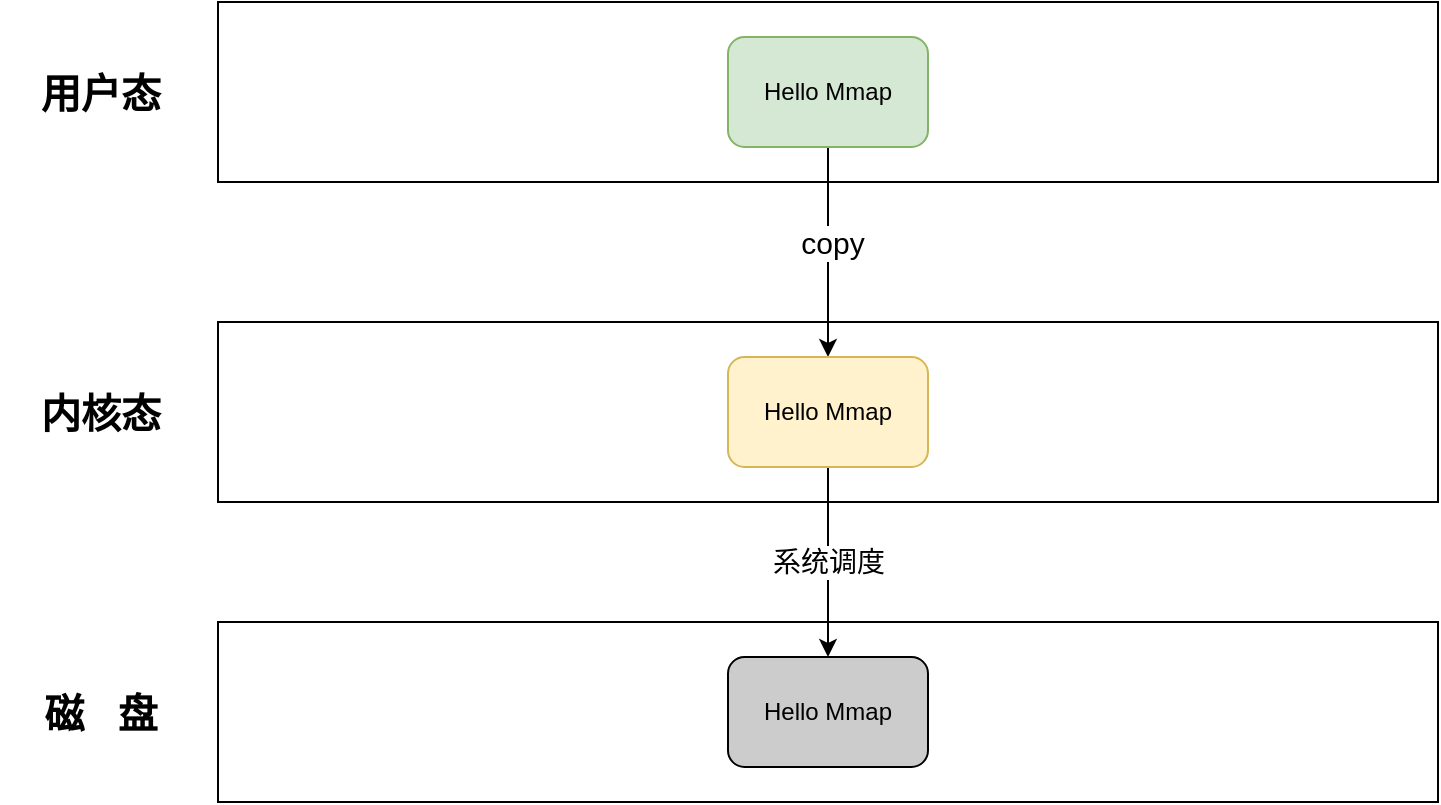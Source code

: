 <mxfile version="13.6.3" type="github">
  <diagram id="vslZhce6Klsg4J_S0lZ4" name="Page-1">
    <mxGraphModel dx="1298" dy="762" grid="1" gridSize="10" guides="1" tooltips="1" connect="1" arrows="1" fold="1" page="1" pageScale="1" pageWidth="827" pageHeight="1169" math="0" shadow="0">
      <root>
        <mxCell id="0" />
        <mxCell id="1" parent="0" />
        <mxCell id="vvAS3Bj70sWV_6ggNeVX-18" value="" style="rounded=0;whiteSpace=wrap;html=1;sketch=0;" vertex="1" parent="1">
          <mxGeometry x="159" y="380" width="610" height="90" as="geometry" />
        </mxCell>
        <mxCell id="LHr2sBKM0kDGiqUmLX_8-3" value="" style="rounded=0;whiteSpace=wrap;html=1;sketch=0;" parent="1" vertex="1">
          <mxGeometry x="159" y="70" width="610" height="90" as="geometry" />
        </mxCell>
        <mxCell id="vvAS3Bj70sWV_6ggNeVX-1" value="" style="rounded=0;whiteSpace=wrap;html=1;sketch=0;" vertex="1" parent="1">
          <mxGeometry x="159" y="230" width="610" height="90" as="geometry" />
        </mxCell>
        <mxCell id="vvAS3Bj70sWV_6ggNeVX-9" value="&lt;font style=&quot;font-size: 20px&quot;&gt;用户态&lt;/font&gt;" style="text;strokeColor=none;fillColor=none;html=1;fontSize=24;fontStyle=1;verticalAlign=middle;align=center;rounded=0;sketch=0;" vertex="1" parent="1">
          <mxGeometry x="50" y="95" width="100" height="40" as="geometry" />
        </mxCell>
        <mxCell id="vvAS3Bj70sWV_6ggNeVX-10" value="&lt;font style=&quot;font-size: 20px&quot;&gt;内核态&lt;/font&gt;" style="text;strokeColor=none;fillColor=none;html=1;fontSize=24;fontStyle=1;verticalAlign=middle;align=center;rounded=0;sketch=0;" vertex="1" parent="1">
          <mxGeometry x="50" y="255" width="100" height="40" as="geometry" />
        </mxCell>
        <mxCell id="vvAS3Bj70sWV_6ggNeVX-12" value="&lt;font style=&quot;font-size: 20px&quot;&gt;磁&amp;nbsp; &amp;nbsp;盘&lt;/font&gt;" style="text;strokeColor=none;fillColor=none;html=1;fontSize=24;fontStyle=1;verticalAlign=middle;align=center;rounded=0;sketch=0;" vertex="1" parent="1">
          <mxGeometry x="50" y="405" width="100" height="40" as="geometry" />
        </mxCell>
        <mxCell id="vvAS3Bj70sWV_6ggNeVX-20" style="edgeStyle=orthogonalEdgeStyle;curved=0;rounded=1;sketch=0;orthogonalLoop=1;jettySize=auto;html=1;exitX=0.5;exitY=1;exitDx=0;exitDy=0;entryX=0.5;entryY=0;entryDx=0;entryDy=0;" edge="1" parent="1" source="vvAS3Bj70sWV_6ggNeVX-14" target="vvAS3Bj70sWV_6ggNeVX-15">
          <mxGeometry relative="1" as="geometry" />
        </mxCell>
        <mxCell id="vvAS3Bj70sWV_6ggNeVX-21" value="&lt;font style=&quot;font-size: 15px&quot;&gt;copy&lt;/font&gt;" style="edgeLabel;html=1;align=center;verticalAlign=middle;resizable=0;points=[];" vertex="1" connectable="0" parent="vvAS3Bj70sWV_6ggNeVX-20">
          <mxGeometry x="-0.114" y="2" relative="1" as="geometry">
            <mxPoint y="1" as="offset" />
          </mxGeometry>
        </mxCell>
        <mxCell id="vvAS3Bj70sWV_6ggNeVX-14" value="Hello Mmap" style="rounded=1;whiteSpace=wrap;html=1;sketch=0;fillColor=#d5e8d4;strokeColor=#82b366;" vertex="1" parent="1">
          <mxGeometry x="414" y="87.5" width="100" height="55" as="geometry" />
        </mxCell>
        <mxCell id="vvAS3Bj70sWV_6ggNeVX-22" style="edgeStyle=orthogonalEdgeStyle;curved=0;rounded=1;sketch=0;orthogonalLoop=1;jettySize=auto;html=1;exitX=0.5;exitY=1;exitDx=0;exitDy=0;entryX=0.5;entryY=0;entryDx=0;entryDy=0;" edge="1" parent="1" source="vvAS3Bj70sWV_6ggNeVX-15" target="vvAS3Bj70sWV_6ggNeVX-19">
          <mxGeometry relative="1" as="geometry" />
        </mxCell>
        <mxCell id="vvAS3Bj70sWV_6ggNeVX-23" value="&lt;font style=&quot;font-size: 14px&quot;&gt;系统调度&lt;/font&gt;" style="edgeLabel;html=1;align=center;verticalAlign=middle;resizable=0;points=[];" vertex="1" connectable="0" parent="vvAS3Bj70sWV_6ggNeVX-22">
          <mxGeometry x="-0.295" y="2" relative="1" as="geometry">
            <mxPoint x="-2" y="13.5" as="offset" />
          </mxGeometry>
        </mxCell>
        <mxCell id="vvAS3Bj70sWV_6ggNeVX-15" value="Hello Mmap" style="rounded=1;whiteSpace=wrap;html=1;sketch=0;fillColor=#fff2cc;strokeColor=#d6b656;" vertex="1" parent="1">
          <mxGeometry x="414" y="247.5" width="100" height="55" as="geometry" />
        </mxCell>
        <mxCell id="vvAS3Bj70sWV_6ggNeVX-19" value="Hello Mmap" style="rounded=1;whiteSpace=wrap;html=1;sketch=0;fillColor=#CCCCCC;" vertex="1" parent="1">
          <mxGeometry x="414" y="397.5" width="100" height="55" as="geometry" />
        </mxCell>
      </root>
    </mxGraphModel>
  </diagram>
</mxfile>
